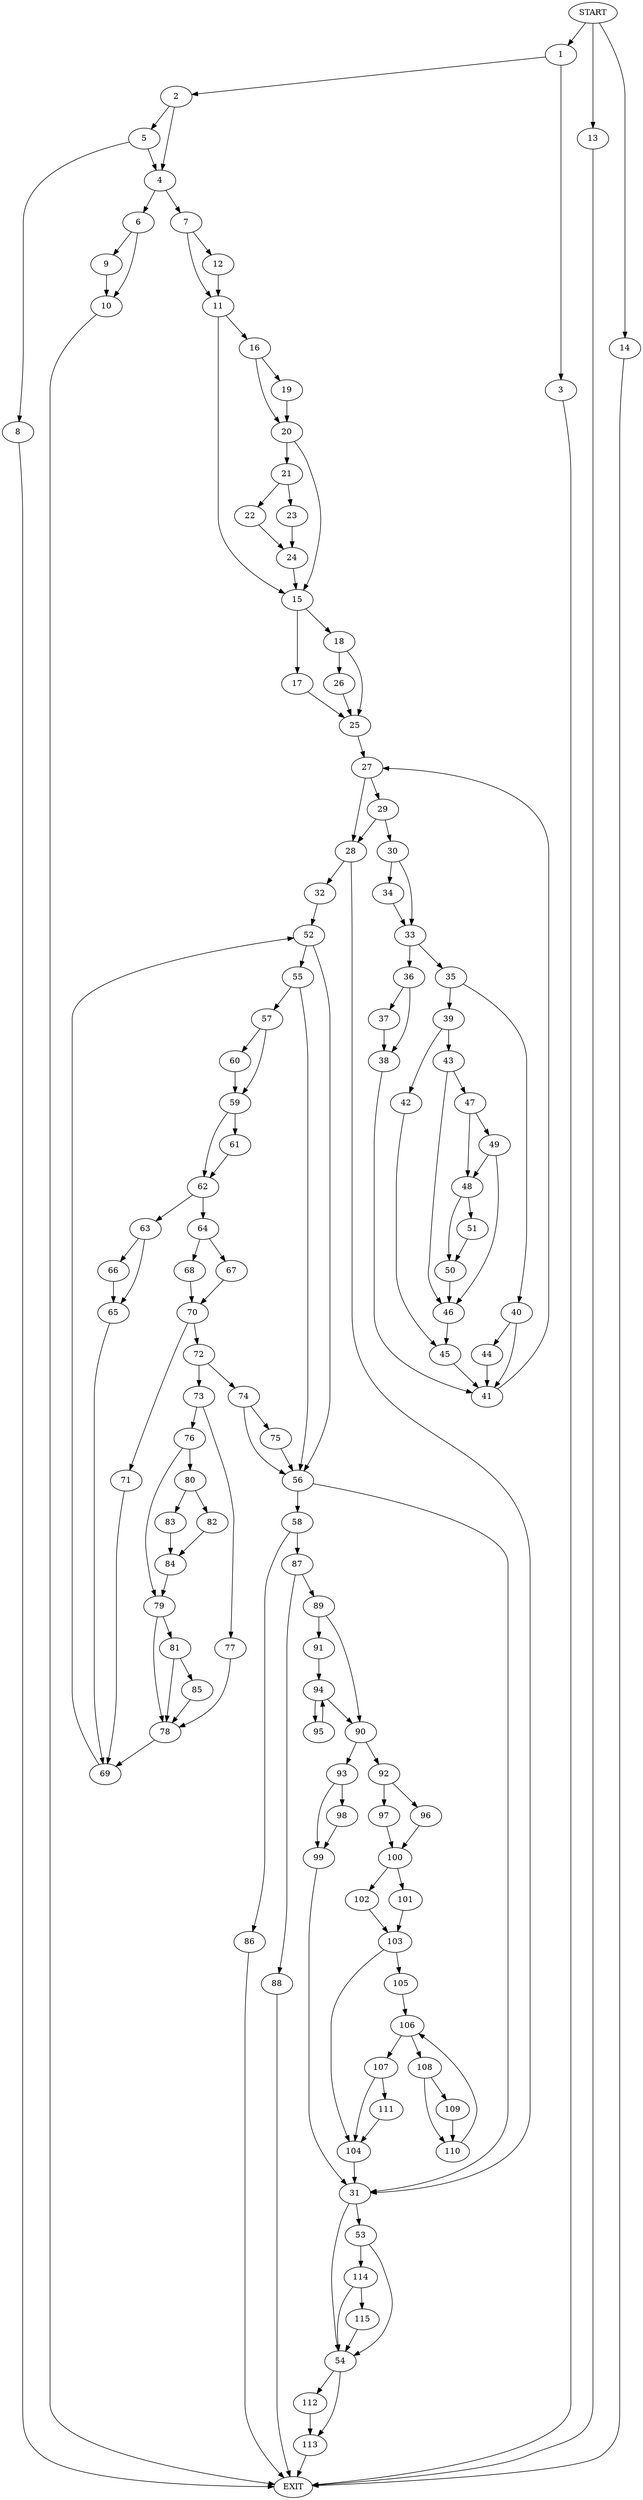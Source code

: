 digraph {
0 [label="START"]
116 [label="EXIT"]
0 -> 1
1 -> 2
1 -> 3
2 -> 4
2 -> 5
3 -> 116
4 -> 6
4 -> 7
5 -> 8
5 -> 4
8 -> 116
6 -> 9
6 -> 10
7 -> 11
7 -> 12
9 -> 10
10 -> 116
0 -> 13
13 -> 116
0 -> 14
14 -> 116
11 -> 15
11 -> 16
12 -> 11
15 -> 17
15 -> 18
16 -> 19
16 -> 20
20 -> 15
20 -> 21
19 -> 20
21 -> 22
21 -> 23
23 -> 24
22 -> 24
24 -> 15
18 -> 25
18 -> 26
17 -> 25
25 -> 27
26 -> 25
27 -> 28
27 -> 29
29 -> 28
29 -> 30
28 -> 31
28 -> 32
30 -> 33
30 -> 34
33 -> 35
33 -> 36
34 -> 33
36 -> 37
36 -> 38
35 -> 39
35 -> 40
38 -> 41
37 -> 38
41 -> 27
39 -> 42
39 -> 43
40 -> 44
40 -> 41
42 -> 45
43 -> 46
43 -> 47
45 -> 41
46 -> 45
47 -> 48
47 -> 49
49 -> 46
49 -> 48
48 -> 50
48 -> 51
50 -> 46
51 -> 50
44 -> 41
32 -> 52
31 -> 53
31 -> 54
52 -> 55
52 -> 56
55 -> 56
55 -> 57
56 -> 31
56 -> 58
57 -> 59
57 -> 60
59 -> 61
59 -> 62
60 -> 59
62 -> 63
62 -> 64
61 -> 62
63 -> 65
63 -> 66
64 -> 67
64 -> 68
66 -> 65
65 -> 69
69 -> 52
68 -> 70
67 -> 70
70 -> 71
70 -> 72
72 -> 73
72 -> 74
71 -> 69
74 -> 75
74 -> 56
73 -> 76
73 -> 77
75 -> 56
77 -> 78
76 -> 79
76 -> 80
78 -> 69
79 -> 78
79 -> 81
80 -> 82
80 -> 83
83 -> 84
82 -> 84
84 -> 79
81 -> 78
81 -> 85
85 -> 78
58 -> 86
58 -> 87
87 -> 88
87 -> 89
86 -> 116
89 -> 90
89 -> 91
88 -> 116
90 -> 92
90 -> 93
91 -> 94
94 -> 95
94 -> 90
95 -> 94
92 -> 96
92 -> 97
93 -> 98
93 -> 99
96 -> 100
97 -> 100
100 -> 101
100 -> 102
101 -> 103
102 -> 103
103 -> 104
103 -> 105
105 -> 106
104 -> 31
106 -> 107
106 -> 108
108 -> 109
108 -> 110
107 -> 104
107 -> 111
110 -> 106
109 -> 110
111 -> 104
99 -> 31
98 -> 99
54 -> 112
54 -> 113
53 -> 54
53 -> 114
114 -> 115
114 -> 54
115 -> 54
112 -> 113
113 -> 116
}
